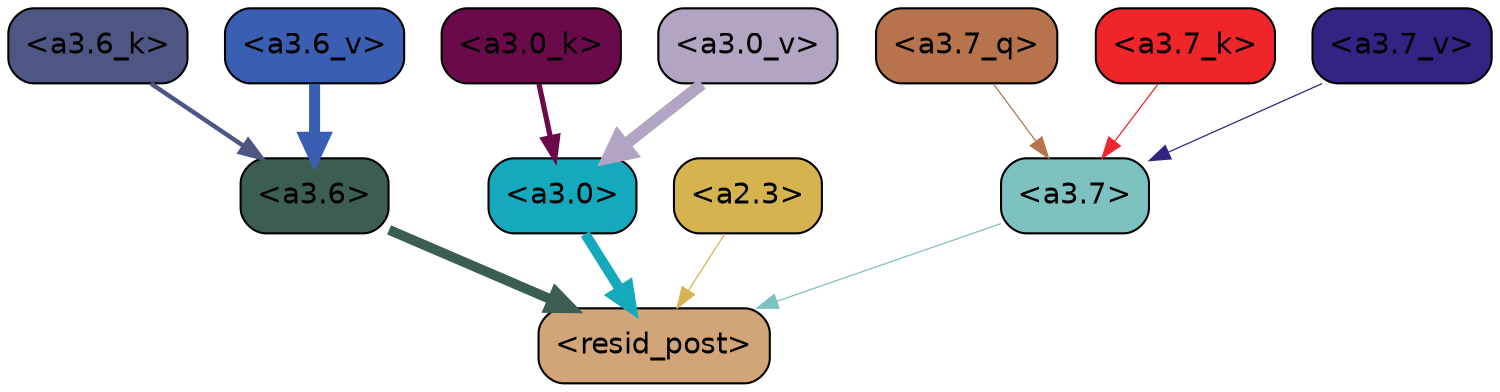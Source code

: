 strict digraph "" {
	graph [bgcolor=transparent,
		layout=dot,
		overlap=false,
		splines=true
	];
	"<a3.7>"	[color=black,
		fillcolor="#7dc1c0",
		fontname=Helvetica,
		shape=box,
		style="filled, rounded"];
	"<resid_post>"	[color=black,
		fillcolor="#d1a578",
		fontname=Helvetica,
		shape=box,
		style="filled, rounded"];
	"<a3.7>" -> "<resid_post>"	[color="#7dc1c0",
		penwidth=0.6];
	"<a3.6>"	[color=black,
		fillcolor="#3b5e50",
		fontname=Helvetica,
		shape=box,
		style="filled, rounded"];
	"<a3.6>" -> "<resid_post>"	[color="#3b5e50",
		penwidth=4.746312499046326];
	"<a3.0>"	[color=black,
		fillcolor="#15a9be",
		fontname=Helvetica,
		shape=box,
		style="filled, rounded"];
	"<a3.0>" -> "<resid_post>"	[color="#15a9be",
		penwidth=4.896343111991882];
	"<a2.3>"	[color=black,
		fillcolor="#d7b350",
		fontname=Helvetica,
		shape=box,
		style="filled, rounded"];
	"<a2.3>" -> "<resid_post>"	[color="#d7b350",
		penwidth=0.6];
	"<a3.7_q>"	[color=black,
		fillcolor="#b7734b",
		fontname=Helvetica,
		shape=box,
		style="filled, rounded"];
	"<a3.7_q>" -> "<a3.7>"	[color="#b7734b",
		penwidth=0.6];
	"<a3.7_k>"	[color=black,
		fillcolor="#ef252a",
		fontname=Helvetica,
		shape=box,
		style="filled, rounded"];
	"<a3.7_k>" -> "<a3.7>"	[color="#ef252a",
		penwidth=0.6];
	"<a3.6_k>"	[color=black,
		fillcolor="#4e5783",
		fontname=Helvetica,
		shape=box,
		style="filled, rounded"];
	"<a3.6_k>" -> "<a3.6>"	[color="#4e5783",
		penwidth=2.13908451795578];
	"<a3.0_k>"	[color=black,
		fillcolor="#6a0a4b",
		fontname=Helvetica,
		shape=box,
		style="filled, rounded"];
	"<a3.0_k>" -> "<a3.0>"	[color="#6a0a4b",
		penwidth=2.520303964614868];
	"<a3.7_v>"	[color=black,
		fillcolor="#342383",
		fontname=Helvetica,
		shape=box,
		style="filled, rounded"];
	"<a3.7_v>" -> "<a3.7>"	[color="#342383",
		penwidth=0.6];
	"<a3.6_v>"	[color=black,
		fillcolor="#3a5fb2",
		fontname=Helvetica,
		shape=box,
		style="filled, rounded"];
	"<a3.6_v>" -> "<a3.6>"	[color="#3a5fb2",
		penwidth=5.297133803367615];
	"<a3.0_v>"	[color=black,
		fillcolor="#b1a5c3",
		fontname=Helvetica,
		shape=box,
		style="filled, rounded"];
	"<a3.0_v>" -> "<a3.0>"	[color="#b1a5c3",
		penwidth=5.680712580680847];
}
